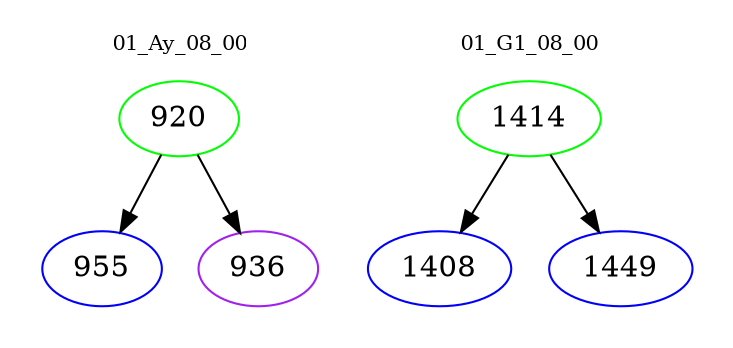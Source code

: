 digraph{
subgraph cluster_0 {
color = white
label = "01_Ay_08_00";
fontsize=10;
T0_920 [label="920", color="green"]
T0_920 -> T0_955 [color="black"]
T0_955 [label="955", color="blue"]
T0_920 -> T0_936 [color="black"]
T0_936 [label="936", color="purple"]
}
subgraph cluster_1 {
color = white
label = "01_G1_08_00";
fontsize=10;
T1_1414 [label="1414", color="green"]
T1_1414 -> T1_1408 [color="black"]
T1_1408 [label="1408", color="blue"]
T1_1414 -> T1_1449 [color="black"]
T1_1449 [label="1449", color="blue"]
}
}
